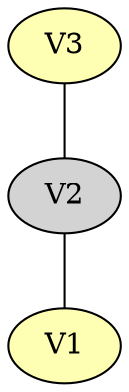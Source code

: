 graph colored {
node [style=filled colorscheme="set312"];
V2--V1;
V3--V2;
V1[fillcolor="2"];
V3[fillcolor="2"];
}
